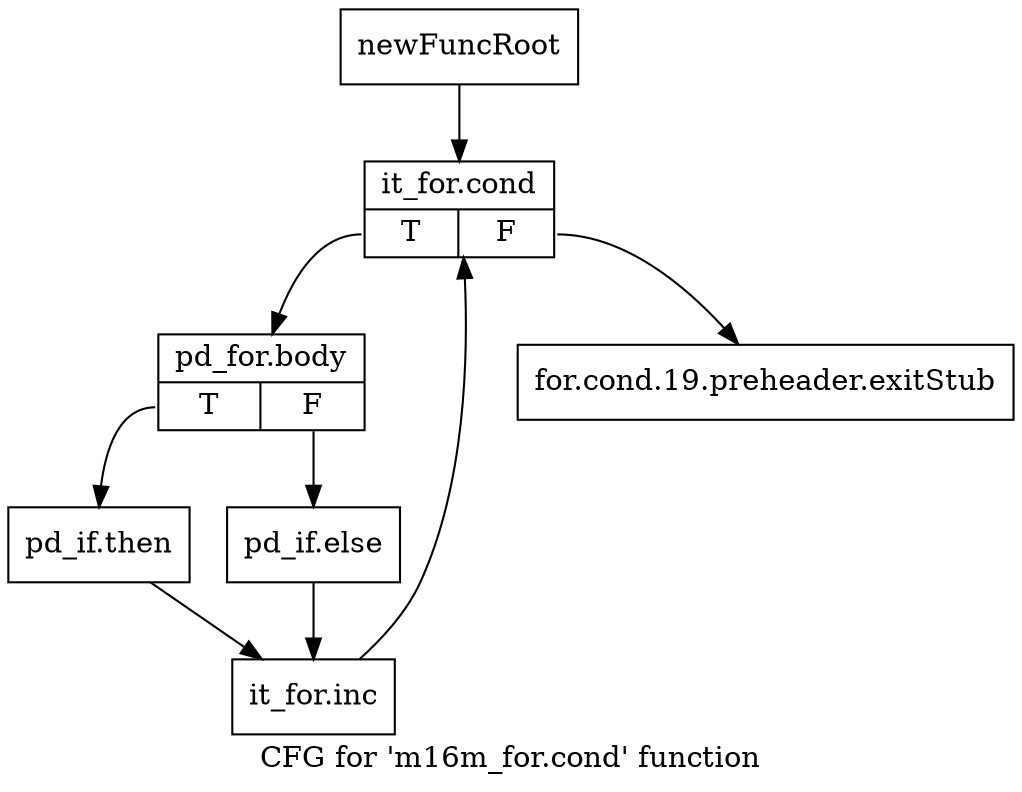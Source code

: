 digraph "CFG for 'm16m_for.cond' function" {
	label="CFG for 'm16m_for.cond' function";

	Node0xb8230d0 [shape=record,label="{newFuncRoot}"];
	Node0xb8230d0 -> Node0xb823170;
	Node0xb823120 [shape=record,label="{for.cond.19.preheader.exitStub}"];
	Node0xb823170 [shape=record,label="{it_for.cond|{<s0>T|<s1>F}}"];
	Node0xb823170:s0 -> Node0xb8231c0;
	Node0xb823170:s1 -> Node0xb823120;
	Node0xb8231c0 [shape=record,label="{pd_for.body|{<s0>T|<s1>F}}"];
	Node0xb8231c0:s0 -> Node0xb823260;
	Node0xb8231c0:s1 -> Node0xb823210;
	Node0xb823210 [shape=record,label="{pd_if.else}"];
	Node0xb823210 -> Node0xb8232b0;
	Node0xb823260 [shape=record,label="{pd_if.then}"];
	Node0xb823260 -> Node0xb8232b0;
	Node0xb8232b0 [shape=record,label="{it_for.inc}"];
	Node0xb8232b0 -> Node0xb823170;
}

